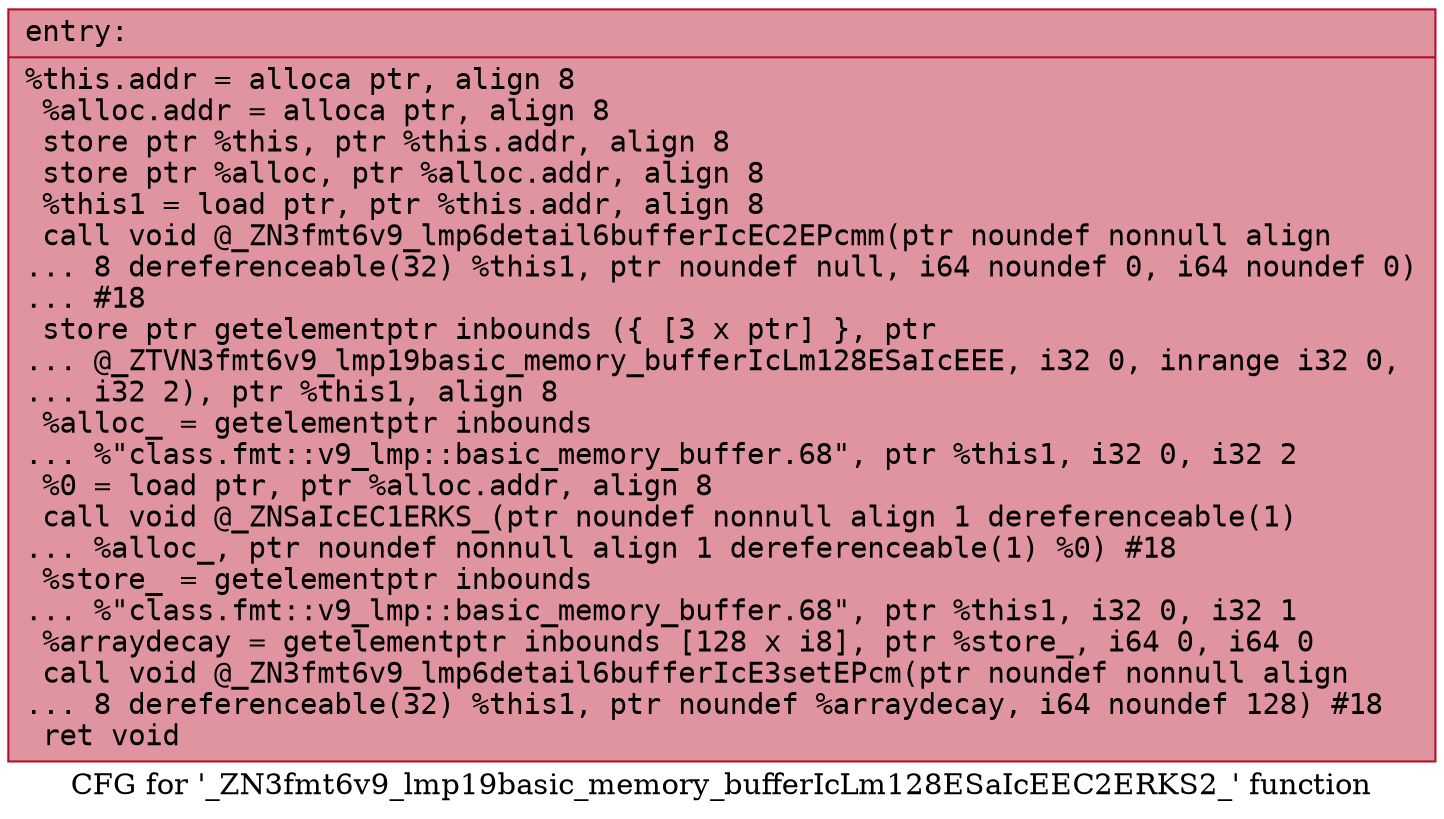digraph "CFG for '_ZN3fmt6v9_lmp19basic_memory_bufferIcLm128ESaIcEEC2ERKS2_' function" {
	label="CFG for '_ZN3fmt6v9_lmp19basic_memory_bufferIcLm128ESaIcEEC2ERKS2_' function";

	Node0x5584169c4eb0 [shape=record,color="#b70d28ff", style=filled, fillcolor="#b70d2870" fontname="Courier",label="{entry:\l|  %this.addr = alloca ptr, align 8\l  %alloc.addr = alloca ptr, align 8\l  store ptr %this, ptr %this.addr, align 8\l  store ptr %alloc, ptr %alloc.addr, align 8\l  %this1 = load ptr, ptr %this.addr, align 8\l  call void @_ZN3fmt6v9_lmp6detail6bufferIcEC2EPcmm(ptr noundef nonnull align\l... 8 dereferenceable(32) %this1, ptr noundef null, i64 noundef 0, i64 noundef 0)\l... #18\l  store ptr getelementptr inbounds (\{ [3 x ptr] \}, ptr\l... @_ZTVN3fmt6v9_lmp19basic_memory_bufferIcLm128ESaIcEEE, i32 0, inrange i32 0,\l... i32 2), ptr %this1, align 8\l  %alloc_ = getelementptr inbounds\l... %\"class.fmt::v9_lmp::basic_memory_buffer.68\", ptr %this1, i32 0, i32 2\l  %0 = load ptr, ptr %alloc.addr, align 8\l  call void @_ZNSaIcEC1ERKS_(ptr noundef nonnull align 1 dereferenceable(1)\l... %alloc_, ptr noundef nonnull align 1 dereferenceable(1) %0) #18\l  %store_ = getelementptr inbounds\l... %\"class.fmt::v9_lmp::basic_memory_buffer.68\", ptr %this1, i32 0, i32 1\l  %arraydecay = getelementptr inbounds [128 x i8], ptr %store_, i64 0, i64 0\l  call void @_ZN3fmt6v9_lmp6detail6bufferIcE3setEPcm(ptr noundef nonnull align\l... 8 dereferenceable(32) %this1, ptr noundef %arraydecay, i64 noundef 128) #18\l  ret void\l}"];
}
